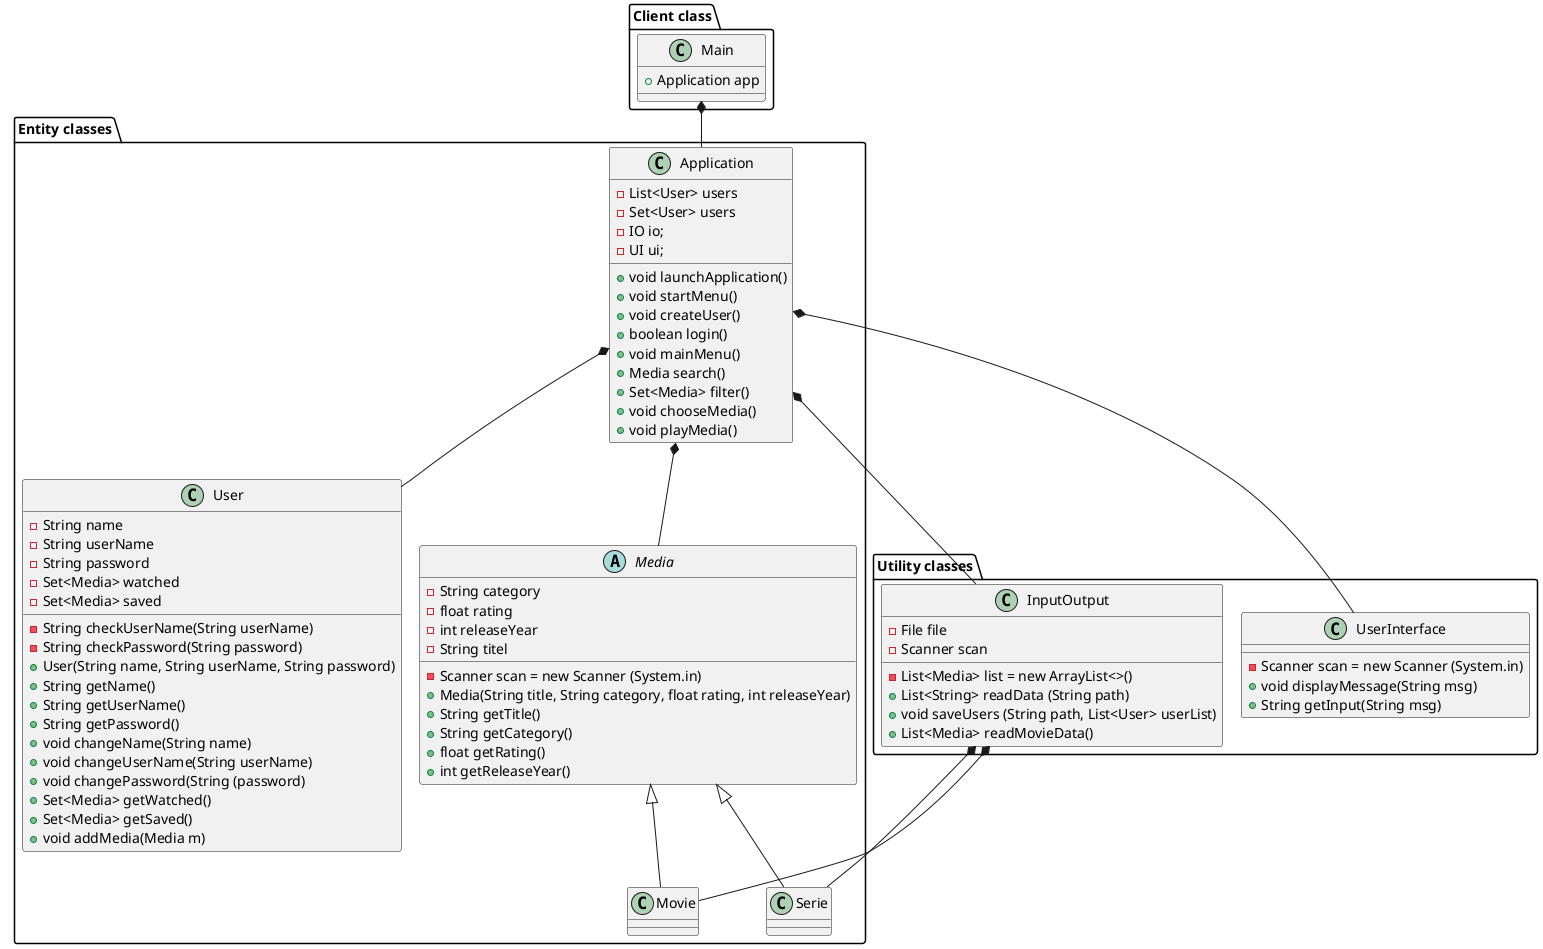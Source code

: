 @startuml
'https://plantuml.com/class-diagram
!pragma layout smetana

'Client Package
package "Client class"{
class Main
}

'Utility Package
package "Utility classes"{
class UserInterface
class InputOutput
}

'Entity Package
package "Entity classes"{
class Movie
class Serie
class Application
class User
abstract Media
}

'Label on Relations !MANGLER
Application *-- UserInterface
Application *-- InputOutput
Application *-- User
Application *-- Media
Media <|-- Serie
Media <|-- Movie
InputOutput *-- Movie
InputOutput *-- Serie
Main *-- Application

'Class Methods & Attributes
Main : + Application app

Application : - List<User> users
Application : - Set<User> users
Application : - IO io;
Application : - UI ui;
Application : + void launchApplication()
Application : + void startMenu()
Application : + void createUser()
Application : + boolean login()
Application : + void mainMenu()
Application : + Media search()
Application : + Set<Media> filter()
Application : + void chooseMedia()
Application : + void playMedia()

User : - String name
User : - String userName
User : - String password
User : - Set<Media> watched
User : - Set<Media> saved
User : - String checkUserName(String userName)
User : - String checkPassword(String password)
User : + User(String name, String userName, String password)
User : + String getName()
User : + String getUserName()
User : + String getPassword()
User : + void changeName(String name)
User : + void changeUserName(String userName)
User : + void changePassword(String (password)
User : + Set<Media> getWatched()
User : + Set<Media> getSaved()
User : + void addMedia(Media m)


InputOutput : - File file
InputOutput : - Scanner scan
InputOutput : - List<Media> list = new ArrayList<>()
InputOutput : + List<String> readData (String path)
InputOutput : + void saveUsers (String path, List<User> userList)
InputOutput : + List<Media> readMovieData()

UserInterface : - Scanner scan = new Scanner (System.in)
UserInterface : + void displayMessage(String msg)
UserInterface : + String getInput(String msg)

Media : - Scanner scan = new Scanner (System.in)
Media : - String category
Media : - float rating
Media : - int releaseYear
Media : - String titel
Media : + Media(String title, String category, float rating, int releaseYear)
Media : + String getTitle()
Media : + String getCategory()
Media : + float getRating()
Media : + int getReleaseYear()

@enduml